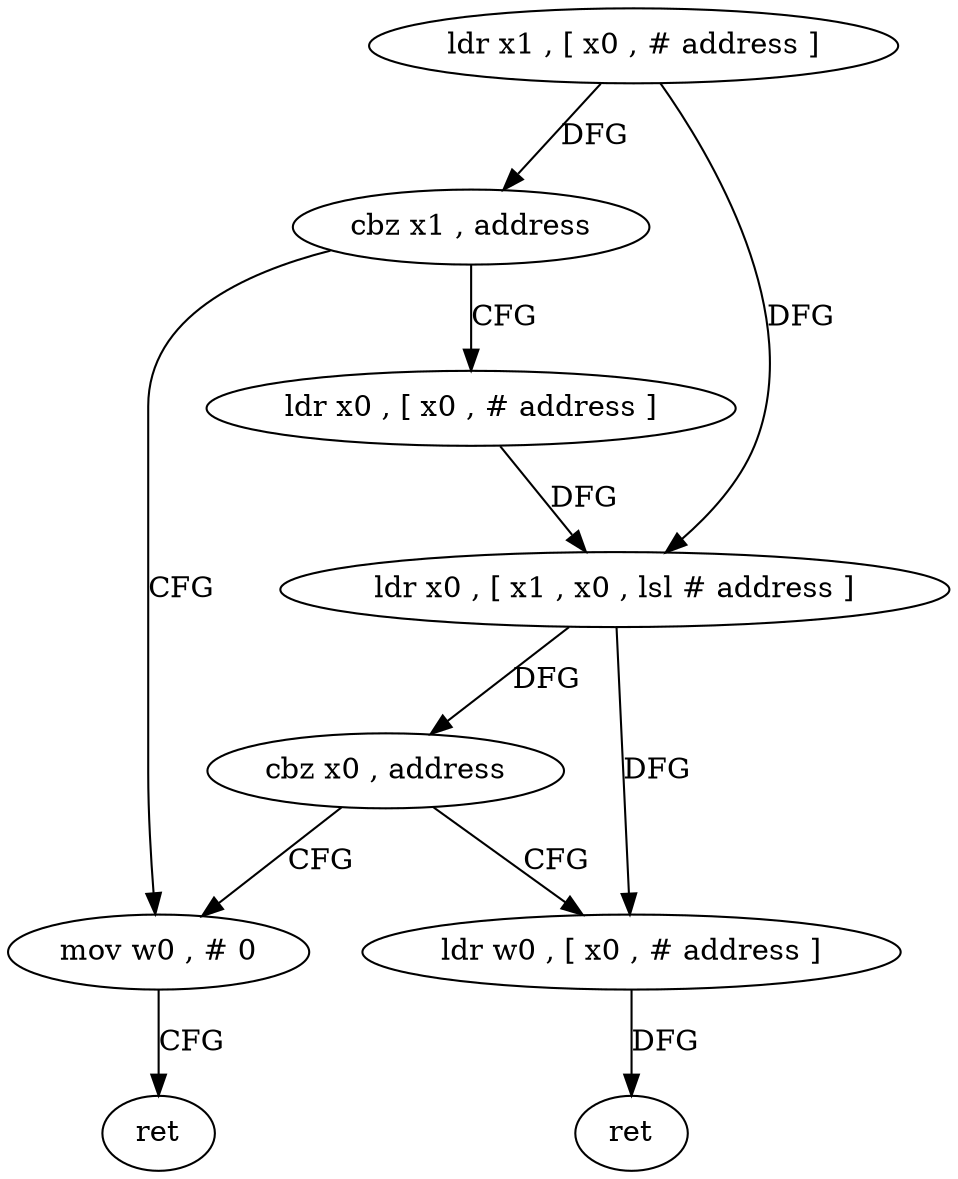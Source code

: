 digraph "func" {
"123576" [label = "ldr x1 , [ x0 , # address ]" ]
"123580" [label = "cbz x1 , address" ]
"123608" [label = "mov w0 , # 0" ]
"123584" [label = "ldr x0 , [ x0 , # address ]" ]
"123612" [label = "ret" ]
"123588" [label = "ldr x0 , [ x1 , x0 , lsl # address ]" ]
"123592" [label = "cbz x0 , address" ]
"123596" [label = "ldr w0 , [ x0 , # address ]" ]
"123600" [label = "ret" ]
"123576" -> "123580" [ label = "DFG" ]
"123576" -> "123588" [ label = "DFG" ]
"123580" -> "123608" [ label = "CFG" ]
"123580" -> "123584" [ label = "CFG" ]
"123608" -> "123612" [ label = "CFG" ]
"123584" -> "123588" [ label = "DFG" ]
"123588" -> "123592" [ label = "DFG" ]
"123588" -> "123596" [ label = "DFG" ]
"123592" -> "123608" [ label = "CFG" ]
"123592" -> "123596" [ label = "CFG" ]
"123596" -> "123600" [ label = "DFG" ]
}
